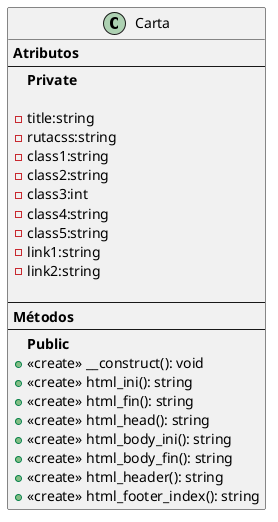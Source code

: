 @startuml
class Carta{
    **Atributos**
    ---
    **Private**
   
    - title:string
    - rutacss:string
    - class1:string
    - class2:string
    - class3:int
    - class4:string
    - class5:string
    - link1:string
    - link2:string
  
    ---
    **Métodos**
    ---
    **Public**
    + <<create>> __construct(): void
    + <<create>> html_ini(): string
    + <<create>> html_fin(): string
    + <<create>> html_head(): string 
    + <<create>> html_body_ini(): string
    + <<create>> html_body_fin(): string
    + <<create>> html_header(): string
    + <<create>> html_footer_index(): string
}
@enduml
